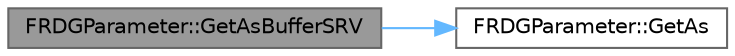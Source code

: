 digraph "FRDGParameter::GetAsBufferSRV"
{
 // INTERACTIVE_SVG=YES
 // LATEX_PDF_SIZE
  bgcolor="transparent";
  edge [fontname=Helvetica,fontsize=10,labelfontname=Helvetica,labelfontsize=10];
  node [fontname=Helvetica,fontsize=10,shape=box,height=0.2,width=0.4];
  rankdir="LR";
  Node1 [id="Node000001",label="FRDGParameter::GetAsBufferSRV",height=0.2,width=0.4,color="gray40", fillcolor="grey60", style="filled", fontcolor="black",tooltip=" "];
  Node1 -> Node2 [id="edge1_Node000001_Node000002",color="steelblue1",style="solid",tooltip=" "];
  Node2 [id="Node000002",label="FRDGParameter::GetAs",height=0.2,width=0.4,color="grey40", fillcolor="white", style="filled",URL="$d1/d4b/classFRDGParameter.html#ab35ac0477bc7b5f57ff557abf3434349",tooltip=" "];
}
